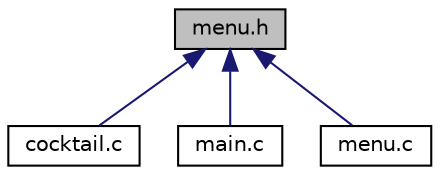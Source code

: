 digraph "menu.h"
{
  edge [fontname="Helvetica",fontsize="10",labelfontname="Helvetica",labelfontsize="10"];
  node [fontname="Helvetica",fontsize="10",shape=record];
  Node1 [label="menu.h",height=0.2,width=0.4,color="black", fillcolor="grey75", style="filled", fontcolor="black"];
  Node1 -> Node2 [dir="back",color="midnightblue",fontsize="10",style="solid",fontname="Helvetica"];
  Node2 [label="cocktail.c",height=0.2,width=0.4,color="black", fillcolor="white", style="filled",URL="$cocktail_8c.html",tooltip="Le fichier cocktail.c contient l&#39;ensemble des fonctions pour la gestion des boissons et des cocktails..."];
  Node1 -> Node3 [dir="back",color="midnightblue",fontsize="10",style="solid",fontname="Helvetica"];
  Node3 [label="main.c",height=0.2,width=0.4,color="black", fillcolor="white", style="filled",URL="$main_8c.html",tooltip="Programme principal du bar a cocktails. "];
  Node1 -> Node4 [dir="back",color="midnightblue",fontsize="10",style="solid",fontname="Helvetica"];
  Node4 [label="menu.c",height=0.2,width=0.4,color="black", fillcolor="white", style="filled",URL="$menu_8c.html",tooltip="Le fichier menu.c contient l&#39;ensemble des fonctions pour l&#39;affichage des menus et les interactions ut..."];
}
